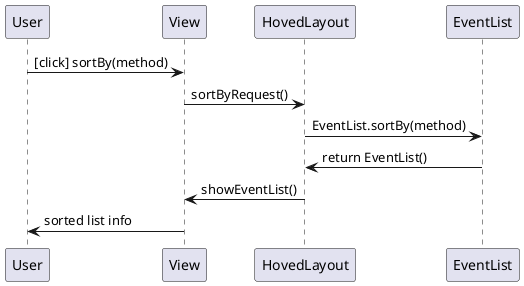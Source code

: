 @startuml
User -> View: [click] sortBy(method)
View -> HovedLayout: sortByRequest()
HovedLayout -> EventList: EventList.sortBy(method)
EventList -> HovedLayout: return EventList()
HovedLayout -> View: showEventList()
View -> User: sorted list info
@enduml